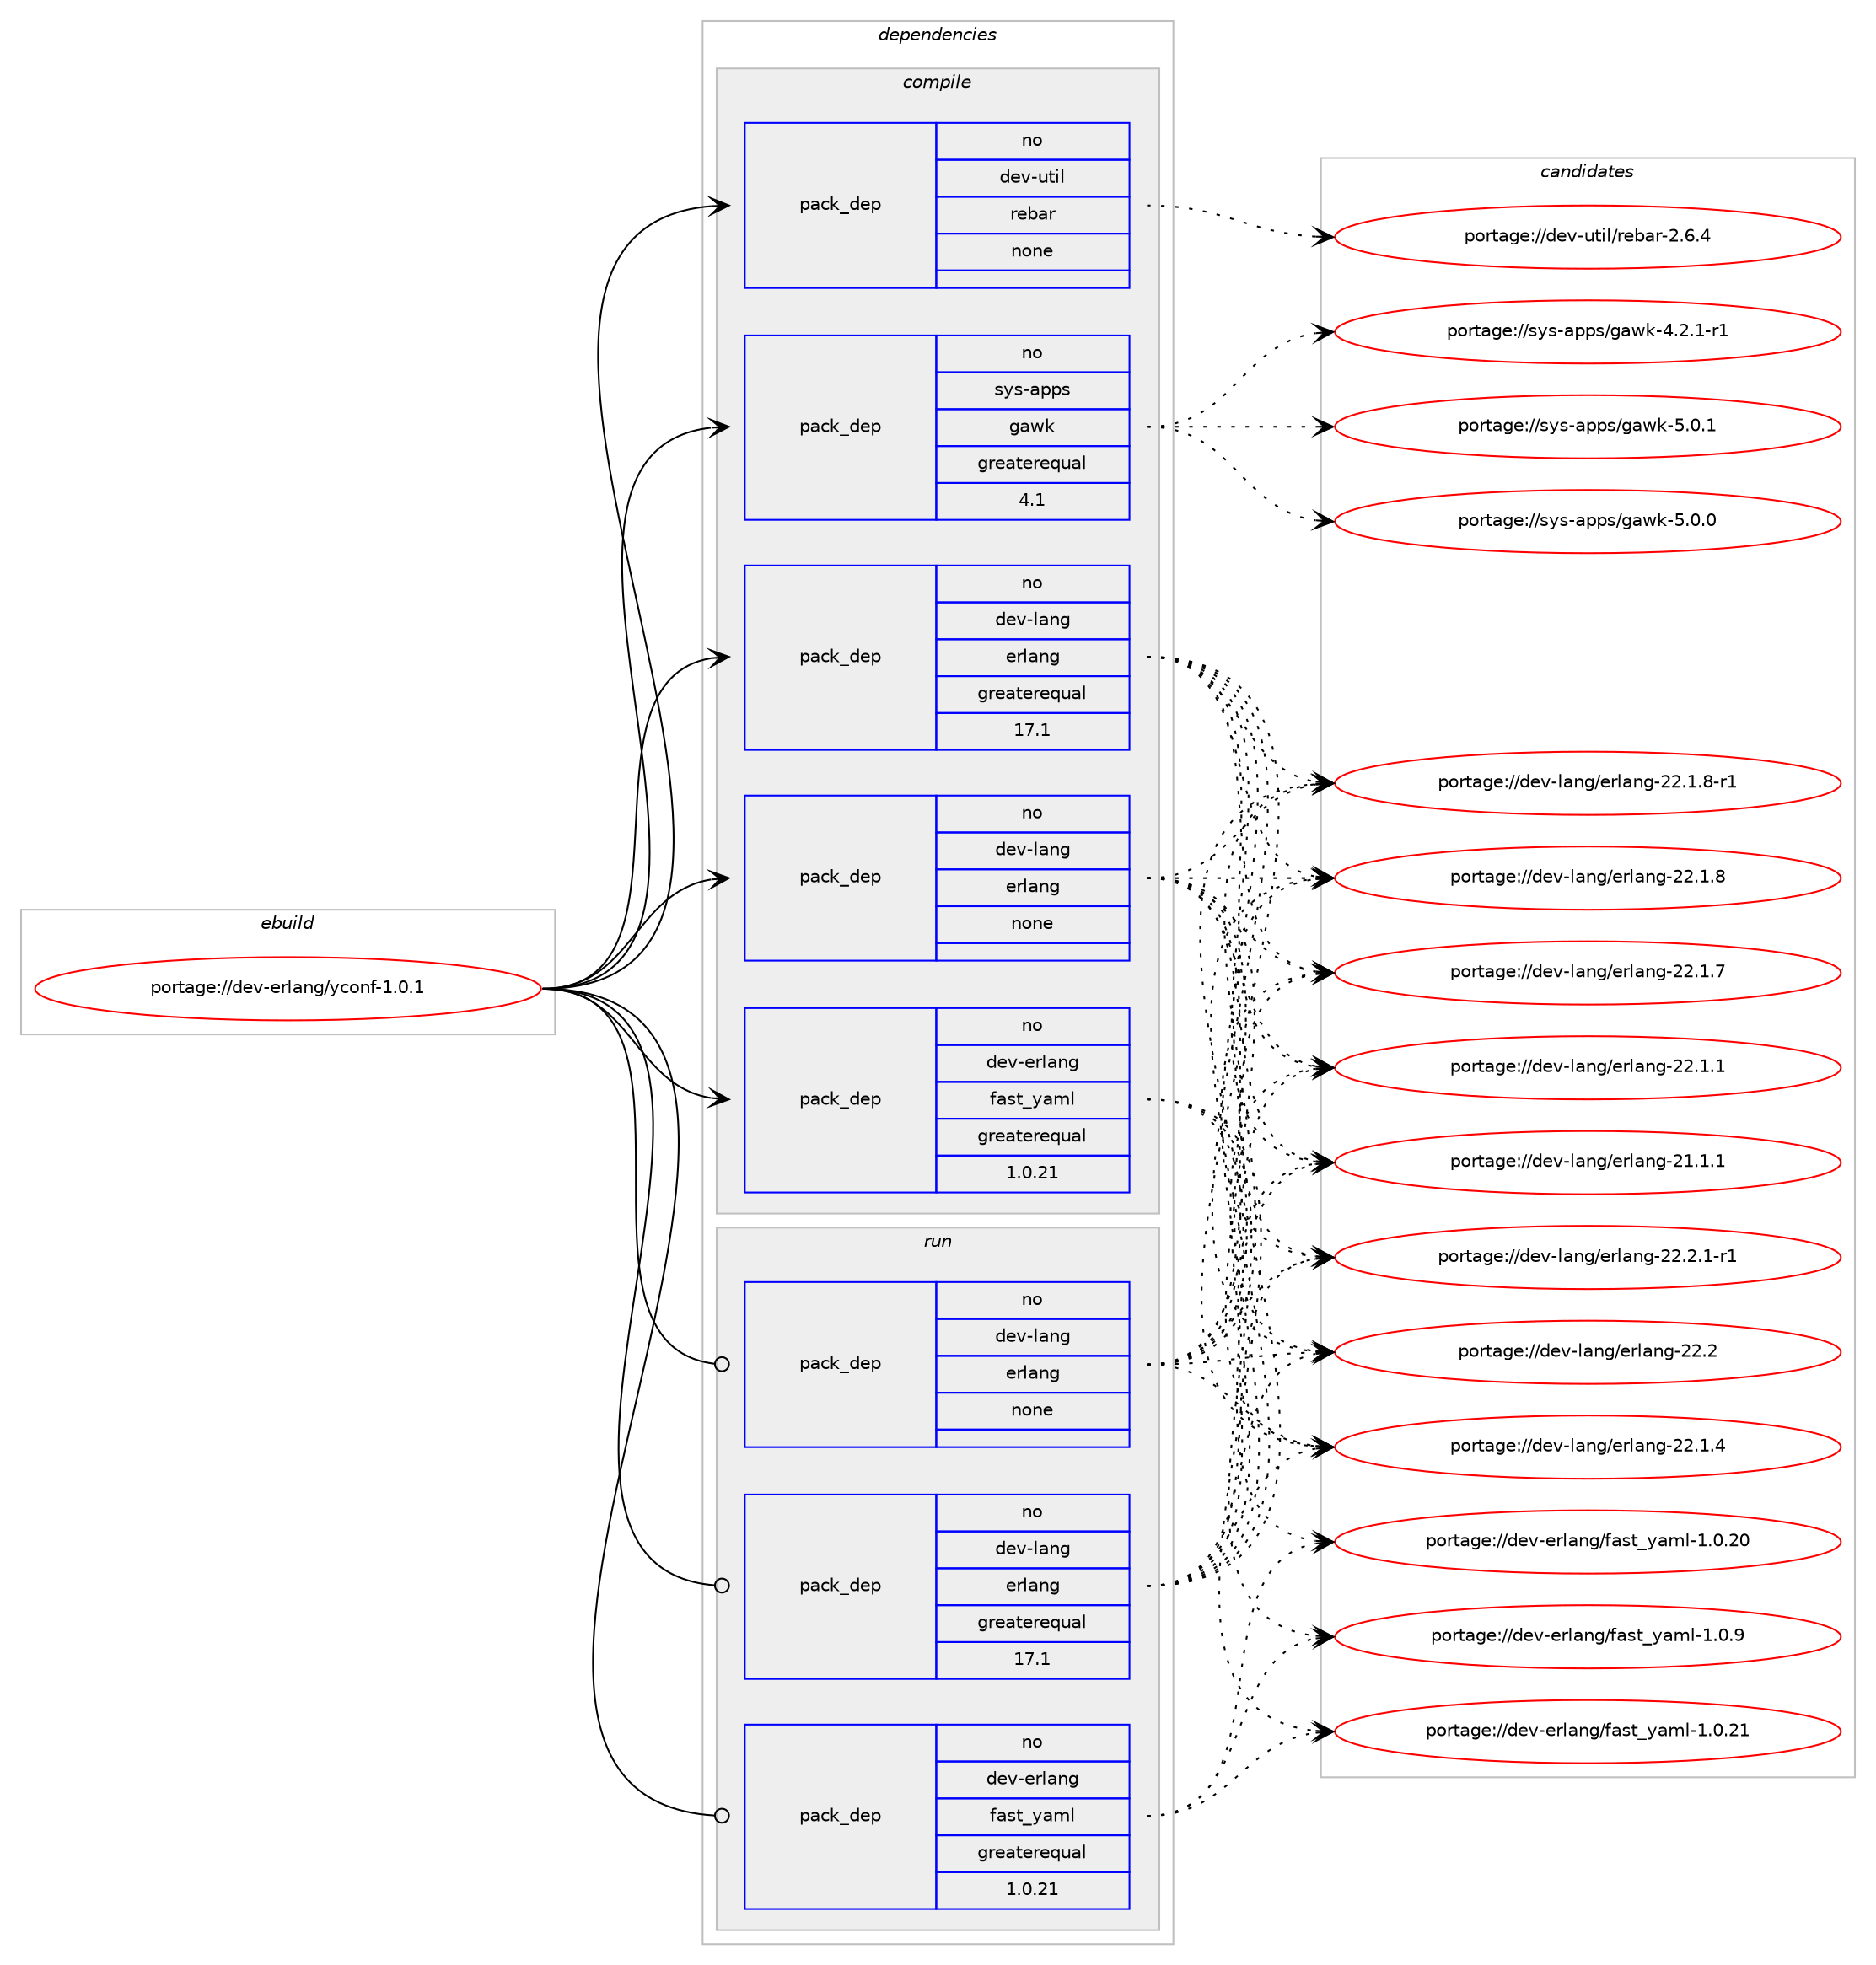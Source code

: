 digraph prolog {

# *************
# Graph options
# *************

newrank=true;
concentrate=true;
compound=true;
graph [rankdir=LR,fontname=Helvetica,fontsize=10,ranksep=1.5];#, ranksep=2.5, nodesep=0.2];
edge  [arrowhead=vee];
node  [fontname=Helvetica,fontsize=10];

# **********
# The ebuild
# **********

subgraph cluster_leftcol {
color=gray;
rank=same;
label=<<i>ebuild</i>>;
id [label="portage://dev-erlang/yconf-1.0.1", color=red, width=4, href="../dev-erlang/yconf-1.0.1.svg"];
}

# ****************
# The dependencies
# ****************

subgraph cluster_midcol {
color=gray;
label=<<i>dependencies</i>>;
subgraph cluster_compile {
fillcolor="#eeeeee";
style=filled;
label=<<i>compile</i>>;
subgraph pack431973 {
dependency574720 [label=<<TABLE BORDER="0" CELLBORDER="1" CELLSPACING="0" CELLPADDING="4" WIDTH="220"><TR><TD ROWSPAN="6" CELLPADDING="30">pack_dep</TD></TR><TR><TD WIDTH="110">no</TD></TR><TR><TD>dev-erlang</TD></TR><TR><TD>fast_yaml</TD></TR><TR><TD>greaterequal</TD></TR><TR><TD>1.0.21</TD></TR></TABLE>>, shape=none, color=blue];
}
id:e -> dependency574720:w [weight=20,style="solid",arrowhead="vee"];
subgraph pack431974 {
dependency574721 [label=<<TABLE BORDER="0" CELLBORDER="1" CELLSPACING="0" CELLPADDING="4" WIDTH="220"><TR><TD ROWSPAN="6" CELLPADDING="30">pack_dep</TD></TR><TR><TD WIDTH="110">no</TD></TR><TR><TD>dev-lang</TD></TR><TR><TD>erlang</TD></TR><TR><TD>greaterequal</TD></TR><TR><TD>17.1</TD></TR></TABLE>>, shape=none, color=blue];
}
id:e -> dependency574721:w [weight=20,style="solid",arrowhead="vee"];
subgraph pack431975 {
dependency574722 [label=<<TABLE BORDER="0" CELLBORDER="1" CELLSPACING="0" CELLPADDING="4" WIDTH="220"><TR><TD ROWSPAN="6" CELLPADDING="30">pack_dep</TD></TR><TR><TD WIDTH="110">no</TD></TR><TR><TD>dev-lang</TD></TR><TR><TD>erlang</TD></TR><TR><TD>none</TD></TR><TR><TD></TD></TR></TABLE>>, shape=none, color=blue];
}
id:e -> dependency574722:w [weight=20,style="solid",arrowhead="vee"];
subgraph pack431976 {
dependency574723 [label=<<TABLE BORDER="0" CELLBORDER="1" CELLSPACING="0" CELLPADDING="4" WIDTH="220"><TR><TD ROWSPAN="6" CELLPADDING="30">pack_dep</TD></TR><TR><TD WIDTH="110">no</TD></TR><TR><TD>dev-util</TD></TR><TR><TD>rebar</TD></TR><TR><TD>none</TD></TR><TR><TD></TD></TR></TABLE>>, shape=none, color=blue];
}
id:e -> dependency574723:w [weight=20,style="solid",arrowhead="vee"];
subgraph pack431977 {
dependency574724 [label=<<TABLE BORDER="0" CELLBORDER="1" CELLSPACING="0" CELLPADDING="4" WIDTH="220"><TR><TD ROWSPAN="6" CELLPADDING="30">pack_dep</TD></TR><TR><TD WIDTH="110">no</TD></TR><TR><TD>sys-apps</TD></TR><TR><TD>gawk</TD></TR><TR><TD>greaterequal</TD></TR><TR><TD>4.1</TD></TR></TABLE>>, shape=none, color=blue];
}
id:e -> dependency574724:w [weight=20,style="solid",arrowhead="vee"];
}
subgraph cluster_compileandrun {
fillcolor="#eeeeee";
style=filled;
label=<<i>compile and run</i>>;
}
subgraph cluster_run {
fillcolor="#eeeeee";
style=filled;
label=<<i>run</i>>;
subgraph pack431978 {
dependency574725 [label=<<TABLE BORDER="0" CELLBORDER="1" CELLSPACING="0" CELLPADDING="4" WIDTH="220"><TR><TD ROWSPAN="6" CELLPADDING="30">pack_dep</TD></TR><TR><TD WIDTH="110">no</TD></TR><TR><TD>dev-erlang</TD></TR><TR><TD>fast_yaml</TD></TR><TR><TD>greaterequal</TD></TR><TR><TD>1.0.21</TD></TR></TABLE>>, shape=none, color=blue];
}
id:e -> dependency574725:w [weight=20,style="solid",arrowhead="odot"];
subgraph pack431979 {
dependency574726 [label=<<TABLE BORDER="0" CELLBORDER="1" CELLSPACING="0" CELLPADDING="4" WIDTH="220"><TR><TD ROWSPAN="6" CELLPADDING="30">pack_dep</TD></TR><TR><TD WIDTH="110">no</TD></TR><TR><TD>dev-lang</TD></TR><TR><TD>erlang</TD></TR><TR><TD>greaterequal</TD></TR><TR><TD>17.1</TD></TR></TABLE>>, shape=none, color=blue];
}
id:e -> dependency574726:w [weight=20,style="solid",arrowhead="odot"];
subgraph pack431980 {
dependency574727 [label=<<TABLE BORDER="0" CELLBORDER="1" CELLSPACING="0" CELLPADDING="4" WIDTH="220"><TR><TD ROWSPAN="6" CELLPADDING="30">pack_dep</TD></TR><TR><TD WIDTH="110">no</TD></TR><TR><TD>dev-lang</TD></TR><TR><TD>erlang</TD></TR><TR><TD>none</TD></TR><TR><TD></TD></TR></TABLE>>, shape=none, color=blue];
}
id:e -> dependency574727:w [weight=20,style="solid",arrowhead="odot"];
}
}

# **************
# The candidates
# **************

subgraph cluster_choices {
rank=same;
color=gray;
label=<<i>candidates</i>>;

subgraph choice431973 {
color=black;
nodesep=1;
choice100101118451011141089711010347102971151169512197109108454946484657 [label="portage://dev-erlang/fast_yaml-1.0.9", color=red, width=4,href="../dev-erlang/fast_yaml-1.0.9.svg"];
choice10010111845101114108971101034710297115116951219710910845494648465049 [label="portage://dev-erlang/fast_yaml-1.0.21", color=red, width=4,href="../dev-erlang/fast_yaml-1.0.21.svg"];
choice10010111845101114108971101034710297115116951219710910845494648465048 [label="portage://dev-erlang/fast_yaml-1.0.20", color=red, width=4,href="../dev-erlang/fast_yaml-1.0.20.svg"];
dependency574720:e -> choice100101118451011141089711010347102971151169512197109108454946484657:w [style=dotted,weight="100"];
dependency574720:e -> choice10010111845101114108971101034710297115116951219710910845494648465049:w [style=dotted,weight="100"];
dependency574720:e -> choice10010111845101114108971101034710297115116951219710910845494648465048:w [style=dotted,weight="100"];
}
subgraph choice431974 {
color=black;
nodesep=1;
choice10010111845108971101034710111410897110103455050465046494511449 [label="portage://dev-lang/erlang-22.2.1-r1", color=red, width=4,href="../dev-lang/erlang-22.2.1-r1.svg"];
choice100101118451089711010347101114108971101034550504650 [label="portage://dev-lang/erlang-22.2", color=red, width=4,href="../dev-lang/erlang-22.2.svg"];
choice10010111845108971101034710111410897110103455050464946564511449 [label="portage://dev-lang/erlang-22.1.8-r1", color=red, width=4,href="../dev-lang/erlang-22.1.8-r1.svg"];
choice1001011184510897110103471011141089711010345505046494656 [label="portage://dev-lang/erlang-22.1.8", color=red, width=4,href="../dev-lang/erlang-22.1.8.svg"];
choice1001011184510897110103471011141089711010345505046494655 [label="portage://dev-lang/erlang-22.1.7", color=red, width=4,href="../dev-lang/erlang-22.1.7.svg"];
choice1001011184510897110103471011141089711010345505046494652 [label="portage://dev-lang/erlang-22.1.4", color=red, width=4,href="../dev-lang/erlang-22.1.4.svg"];
choice1001011184510897110103471011141089711010345505046494649 [label="portage://dev-lang/erlang-22.1.1", color=red, width=4,href="../dev-lang/erlang-22.1.1.svg"];
choice1001011184510897110103471011141089711010345504946494649 [label="portage://dev-lang/erlang-21.1.1", color=red, width=4,href="../dev-lang/erlang-21.1.1.svg"];
dependency574721:e -> choice10010111845108971101034710111410897110103455050465046494511449:w [style=dotted,weight="100"];
dependency574721:e -> choice100101118451089711010347101114108971101034550504650:w [style=dotted,weight="100"];
dependency574721:e -> choice10010111845108971101034710111410897110103455050464946564511449:w [style=dotted,weight="100"];
dependency574721:e -> choice1001011184510897110103471011141089711010345505046494656:w [style=dotted,weight="100"];
dependency574721:e -> choice1001011184510897110103471011141089711010345505046494655:w [style=dotted,weight="100"];
dependency574721:e -> choice1001011184510897110103471011141089711010345505046494652:w [style=dotted,weight="100"];
dependency574721:e -> choice1001011184510897110103471011141089711010345505046494649:w [style=dotted,weight="100"];
dependency574721:e -> choice1001011184510897110103471011141089711010345504946494649:w [style=dotted,weight="100"];
}
subgraph choice431975 {
color=black;
nodesep=1;
choice10010111845108971101034710111410897110103455050465046494511449 [label="portage://dev-lang/erlang-22.2.1-r1", color=red, width=4,href="../dev-lang/erlang-22.2.1-r1.svg"];
choice100101118451089711010347101114108971101034550504650 [label="portage://dev-lang/erlang-22.2", color=red, width=4,href="../dev-lang/erlang-22.2.svg"];
choice10010111845108971101034710111410897110103455050464946564511449 [label="portage://dev-lang/erlang-22.1.8-r1", color=red, width=4,href="../dev-lang/erlang-22.1.8-r1.svg"];
choice1001011184510897110103471011141089711010345505046494656 [label="portage://dev-lang/erlang-22.1.8", color=red, width=4,href="../dev-lang/erlang-22.1.8.svg"];
choice1001011184510897110103471011141089711010345505046494655 [label="portage://dev-lang/erlang-22.1.7", color=red, width=4,href="../dev-lang/erlang-22.1.7.svg"];
choice1001011184510897110103471011141089711010345505046494652 [label="portage://dev-lang/erlang-22.1.4", color=red, width=4,href="../dev-lang/erlang-22.1.4.svg"];
choice1001011184510897110103471011141089711010345505046494649 [label="portage://dev-lang/erlang-22.1.1", color=red, width=4,href="../dev-lang/erlang-22.1.1.svg"];
choice1001011184510897110103471011141089711010345504946494649 [label="portage://dev-lang/erlang-21.1.1", color=red, width=4,href="../dev-lang/erlang-21.1.1.svg"];
dependency574722:e -> choice10010111845108971101034710111410897110103455050465046494511449:w [style=dotted,weight="100"];
dependency574722:e -> choice100101118451089711010347101114108971101034550504650:w [style=dotted,weight="100"];
dependency574722:e -> choice10010111845108971101034710111410897110103455050464946564511449:w [style=dotted,weight="100"];
dependency574722:e -> choice1001011184510897110103471011141089711010345505046494656:w [style=dotted,weight="100"];
dependency574722:e -> choice1001011184510897110103471011141089711010345505046494655:w [style=dotted,weight="100"];
dependency574722:e -> choice1001011184510897110103471011141089711010345505046494652:w [style=dotted,weight="100"];
dependency574722:e -> choice1001011184510897110103471011141089711010345505046494649:w [style=dotted,weight="100"];
dependency574722:e -> choice1001011184510897110103471011141089711010345504946494649:w [style=dotted,weight="100"];
}
subgraph choice431976 {
color=black;
nodesep=1;
choice10010111845117116105108471141019897114455046544652 [label="portage://dev-util/rebar-2.6.4", color=red, width=4,href="../dev-util/rebar-2.6.4.svg"];
dependency574723:e -> choice10010111845117116105108471141019897114455046544652:w [style=dotted,weight="100"];
}
subgraph choice431977 {
color=black;
nodesep=1;
choice11512111545971121121154710397119107455346484649 [label="portage://sys-apps/gawk-5.0.1", color=red, width=4,href="../sys-apps/gawk-5.0.1.svg"];
choice11512111545971121121154710397119107455346484648 [label="portage://sys-apps/gawk-5.0.0", color=red, width=4,href="../sys-apps/gawk-5.0.0.svg"];
choice115121115459711211211547103971191074552465046494511449 [label="portage://sys-apps/gawk-4.2.1-r1", color=red, width=4,href="../sys-apps/gawk-4.2.1-r1.svg"];
dependency574724:e -> choice11512111545971121121154710397119107455346484649:w [style=dotted,weight="100"];
dependency574724:e -> choice11512111545971121121154710397119107455346484648:w [style=dotted,weight="100"];
dependency574724:e -> choice115121115459711211211547103971191074552465046494511449:w [style=dotted,weight="100"];
}
subgraph choice431978 {
color=black;
nodesep=1;
choice100101118451011141089711010347102971151169512197109108454946484657 [label="portage://dev-erlang/fast_yaml-1.0.9", color=red, width=4,href="../dev-erlang/fast_yaml-1.0.9.svg"];
choice10010111845101114108971101034710297115116951219710910845494648465049 [label="portage://dev-erlang/fast_yaml-1.0.21", color=red, width=4,href="../dev-erlang/fast_yaml-1.0.21.svg"];
choice10010111845101114108971101034710297115116951219710910845494648465048 [label="portage://dev-erlang/fast_yaml-1.0.20", color=red, width=4,href="../dev-erlang/fast_yaml-1.0.20.svg"];
dependency574725:e -> choice100101118451011141089711010347102971151169512197109108454946484657:w [style=dotted,weight="100"];
dependency574725:e -> choice10010111845101114108971101034710297115116951219710910845494648465049:w [style=dotted,weight="100"];
dependency574725:e -> choice10010111845101114108971101034710297115116951219710910845494648465048:w [style=dotted,weight="100"];
}
subgraph choice431979 {
color=black;
nodesep=1;
choice10010111845108971101034710111410897110103455050465046494511449 [label="portage://dev-lang/erlang-22.2.1-r1", color=red, width=4,href="../dev-lang/erlang-22.2.1-r1.svg"];
choice100101118451089711010347101114108971101034550504650 [label="portage://dev-lang/erlang-22.2", color=red, width=4,href="../dev-lang/erlang-22.2.svg"];
choice10010111845108971101034710111410897110103455050464946564511449 [label="portage://dev-lang/erlang-22.1.8-r1", color=red, width=4,href="../dev-lang/erlang-22.1.8-r1.svg"];
choice1001011184510897110103471011141089711010345505046494656 [label="portage://dev-lang/erlang-22.1.8", color=red, width=4,href="../dev-lang/erlang-22.1.8.svg"];
choice1001011184510897110103471011141089711010345505046494655 [label="portage://dev-lang/erlang-22.1.7", color=red, width=4,href="../dev-lang/erlang-22.1.7.svg"];
choice1001011184510897110103471011141089711010345505046494652 [label="portage://dev-lang/erlang-22.1.4", color=red, width=4,href="../dev-lang/erlang-22.1.4.svg"];
choice1001011184510897110103471011141089711010345505046494649 [label="portage://dev-lang/erlang-22.1.1", color=red, width=4,href="../dev-lang/erlang-22.1.1.svg"];
choice1001011184510897110103471011141089711010345504946494649 [label="portage://dev-lang/erlang-21.1.1", color=red, width=4,href="../dev-lang/erlang-21.1.1.svg"];
dependency574726:e -> choice10010111845108971101034710111410897110103455050465046494511449:w [style=dotted,weight="100"];
dependency574726:e -> choice100101118451089711010347101114108971101034550504650:w [style=dotted,weight="100"];
dependency574726:e -> choice10010111845108971101034710111410897110103455050464946564511449:w [style=dotted,weight="100"];
dependency574726:e -> choice1001011184510897110103471011141089711010345505046494656:w [style=dotted,weight="100"];
dependency574726:e -> choice1001011184510897110103471011141089711010345505046494655:w [style=dotted,weight="100"];
dependency574726:e -> choice1001011184510897110103471011141089711010345505046494652:w [style=dotted,weight="100"];
dependency574726:e -> choice1001011184510897110103471011141089711010345505046494649:w [style=dotted,weight="100"];
dependency574726:e -> choice1001011184510897110103471011141089711010345504946494649:w [style=dotted,weight="100"];
}
subgraph choice431980 {
color=black;
nodesep=1;
choice10010111845108971101034710111410897110103455050465046494511449 [label="portage://dev-lang/erlang-22.2.1-r1", color=red, width=4,href="../dev-lang/erlang-22.2.1-r1.svg"];
choice100101118451089711010347101114108971101034550504650 [label="portage://dev-lang/erlang-22.2", color=red, width=4,href="../dev-lang/erlang-22.2.svg"];
choice10010111845108971101034710111410897110103455050464946564511449 [label="portage://dev-lang/erlang-22.1.8-r1", color=red, width=4,href="../dev-lang/erlang-22.1.8-r1.svg"];
choice1001011184510897110103471011141089711010345505046494656 [label="portage://dev-lang/erlang-22.1.8", color=red, width=4,href="../dev-lang/erlang-22.1.8.svg"];
choice1001011184510897110103471011141089711010345505046494655 [label="portage://dev-lang/erlang-22.1.7", color=red, width=4,href="../dev-lang/erlang-22.1.7.svg"];
choice1001011184510897110103471011141089711010345505046494652 [label="portage://dev-lang/erlang-22.1.4", color=red, width=4,href="../dev-lang/erlang-22.1.4.svg"];
choice1001011184510897110103471011141089711010345505046494649 [label="portage://dev-lang/erlang-22.1.1", color=red, width=4,href="../dev-lang/erlang-22.1.1.svg"];
choice1001011184510897110103471011141089711010345504946494649 [label="portage://dev-lang/erlang-21.1.1", color=red, width=4,href="../dev-lang/erlang-21.1.1.svg"];
dependency574727:e -> choice10010111845108971101034710111410897110103455050465046494511449:w [style=dotted,weight="100"];
dependency574727:e -> choice100101118451089711010347101114108971101034550504650:w [style=dotted,weight="100"];
dependency574727:e -> choice10010111845108971101034710111410897110103455050464946564511449:w [style=dotted,weight="100"];
dependency574727:e -> choice1001011184510897110103471011141089711010345505046494656:w [style=dotted,weight="100"];
dependency574727:e -> choice1001011184510897110103471011141089711010345505046494655:w [style=dotted,weight="100"];
dependency574727:e -> choice1001011184510897110103471011141089711010345505046494652:w [style=dotted,weight="100"];
dependency574727:e -> choice1001011184510897110103471011141089711010345505046494649:w [style=dotted,weight="100"];
dependency574727:e -> choice1001011184510897110103471011141089711010345504946494649:w [style=dotted,weight="100"];
}
}

}
